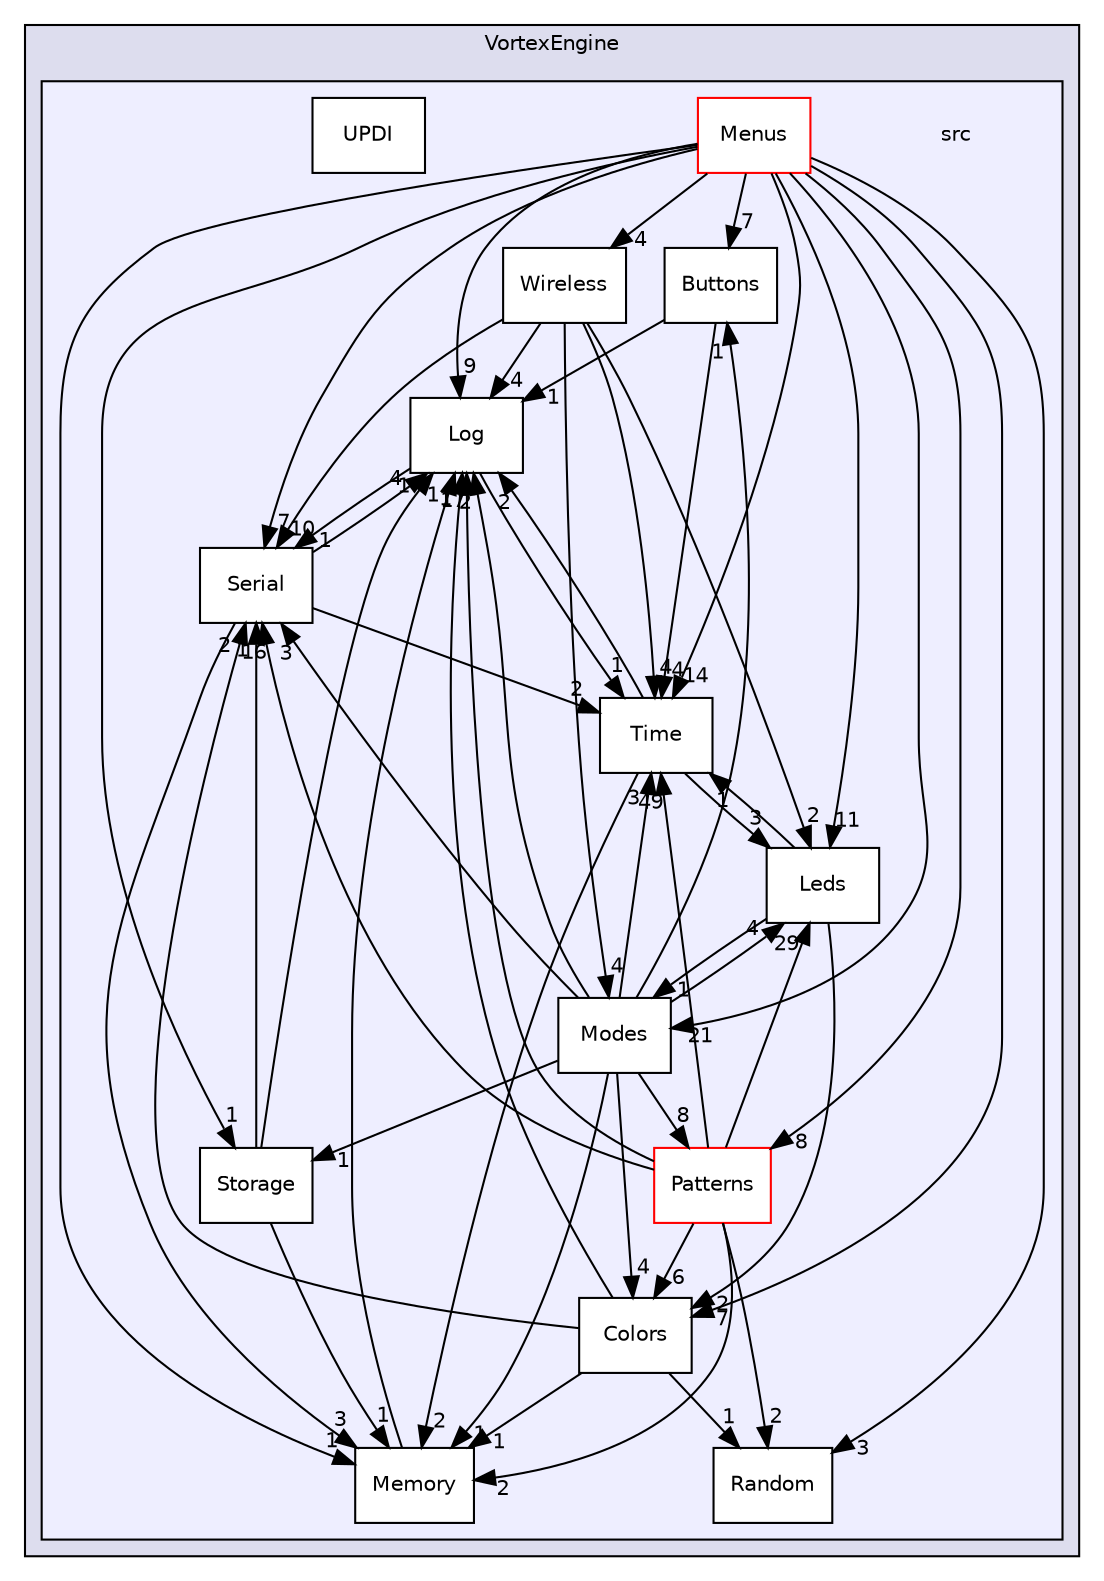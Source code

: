digraph "VortexEngine/src" {
  bgcolor=transparent;
  compound=true
  node [ fontsize="10", fontname="Helvetica"];
  edge [ labelfontsize="10", labelfontname="Helvetica"];
  subgraph clusterdir_cfa97f0e2c08f470d5e70542e8b74b9a {
    graph [ bgcolor="#ddddee", pencolor="black", label="VortexEngine" fontname="Helvetica", fontsize="10", URL="dir_cfa97f0e2c08f470d5e70542e8b74b9a.html"]
  subgraph clusterdir_df02266255841645c523fab960c9ed1d {
    graph [ bgcolor="#eeeeff", pencolor="black", label="" URL="dir_df02266255841645c523fab960c9ed1d.html"];
    dir_df02266255841645c523fab960c9ed1d [shape=plaintext label="src"];
    dir_ff5a4dc0324506fcdfb8f8f681f9dae7 [shape=box label="Buttons" color="black" fillcolor="white" style="filled" URL="dir_ff5a4dc0324506fcdfb8f8f681f9dae7.html"];
    dir_ce91f970b513fb5ff406625265505b14 [shape=box label="Colors" color="black" fillcolor="white" style="filled" URL="dir_ce91f970b513fb5ff406625265505b14.html"];
    dir_60d51ee7315d72413f26211ac43a217e [shape=box label="Leds" color="black" fillcolor="white" style="filled" URL="dir_60d51ee7315d72413f26211ac43a217e.html"];
    dir_9a5c88f87170865d940dc95c76676edb [shape=box label="Log" color="black" fillcolor="white" style="filled" URL="dir_9a5c88f87170865d940dc95c76676edb.html"];
    dir_7e29431de6169dbb5f5ee7a990ed2b16 [shape=box label="Memory" color="black" fillcolor="white" style="filled" URL="dir_7e29431de6169dbb5f5ee7a990ed2b16.html"];
    dir_7e4d93e079ad601e0006c23ac3d37255 [shape=box label="Menus" color="red" fillcolor="white" style="filled" URL="dir_7e4d93e079ad601e0006c23ac3d37255.html"];
    dir_4d7f8bf987ecca6ad9438e8e8937cf95 [shape=box label="Modes" color="black" fillcolor="white" style="filled" URL="dir_4d7f8bf987ecca6ad9438e8e8937cf95.html"];
    dir_d3731d706719beb3d6001df5dcff2644 [shape=box label="Patterns" color="red" fillcolor="white" style="filled" URL="dir_d3731d706719beb3d6001df5dcff2644.html"];
    dir_77968f70279e8f688919023f4af8a16f [shape=box label="Random" color="black" fillcolor="white" style="filled" URL="dir_77968f70279e8f688919023f4af8a16f.html"];
    dir_cabf3d63e98569a74ecb960b83c4a15b [shape=box label="Serial" color="black" fillcolor="white" style="filled" URL="dir_cabf3d63e98569a74ecb960b83c4a15b.html"];
    dir_61b212e579fd471c490a116dc3a4c8cf [shape=box label="Storage" color="black" fillcolor="white" style="filled" URL="dir_61b212e579fd471c490a116dc3a4c8cf.html"];
    dir_63ce3ba067bdf35a8f7c780ac03d51a3 [shape=box label="Time" color="black" fillcolor="white" style="filled" URL="dir_63ce3ba067bdf35a8f7c780ac03d51a3.html"];
    dir_46a8953c3478abb17f58b376527710dd [shape=box label="UPDI" color="black" fillcolor="white" style="filled" URL="dir_46a8953c3478abb17f58b376527710dd.html"];
    dir_1d79b4615f725ce6e1b38311d89b4d4f [shape=box label="Wireless" color="black" fillcolor="white" style="filled" URL="dir_1d79b4615f725ce6e1b38311d89b4d4f.html"];
  }
  }
  dir_d3731d706719beb3d6001df5dcff2644->dir_cabf3d63e98569a74ecb960b83c4a15b [headlabel="16", labeldistance=1.5 headhref="dir_000010_000015.html"];
  dir_d3731d706719beb3d6001df5dcff2644->dir_63ce3ba067bdf35a8f7c780ac03d51a3 [headlabel="49", labeldistance=1.5 headhref="dir_000010_000017.html"];
  dir_d3731d706719beb3d6001df5dcff2644->dir_9a5c88f87170865d940dc95c76676edb [headlabel="17", labeldistance=1.5 headhref="dir_000010_000005.html"];
  dir_d3731d706719beb3d6001df5dcff2644->dir_7e29431de6169dbb5f5ee7a990ed2b16 [headlabel="2", labeldistance=1.5 headhref="dir_000010_000006.html"];
  dir_d3731d706719beb3d6001df5dcff2644->dir_60d51ee7315d72413f26211ac43a217e [headlabel="29", labeldistance=1.5 headhref="dir_000010_000004.html"];
  dir_d3731d706719beb3d6001df5dcff2644->dir_ce91f970b513fb5ff406625265505b14 [headlabel="6", labeldistance=1.5 headhref="dir_000010_000003.html"];
  dir_d3731d706719beb3d6001df5dcff2644->dir_77968f70279e8f688919023f4af8a16f [headlabel="2", labeldistance=1.5 headhref="dir_000010_000014.html"];
  dir_1d79b4615f725ce6e1b38311d89b4d4f->dir_cabf3d63e98569a74ecb960b83c4a15b [headlabel="10", labeldistance=1.5 headhref="dir_000019_000015.html"];
  dir_1d79b4615f725ce6e1b38311d89b4d4f->dir_63ce3ba067bdf35a8f7c780ac03d51a3 [headlabel="4", labeldistance=1.5 headhref="dir_000019_000017.html"];
  dir_1d79b4615f725ce6e1b38311d89b4d4f->dir_4d7f8bf987ecca6ad9438e8e8937cf95 [headlabel="4", labeldistance=1.5 headhref="dir_000019_000009.html"];
  dir_1d79b4615f725ce6e1b38311d89b4d4f->dir_9a5c88f87170865d940dc95c76676edb [headlabel="4", labeldistance=1.5 headhref="dir_000019_000005.html"];
  dir_1d79b4615f725ce6e1b38311d89b4d4f->dir_60d51ee7315d72413f26211ac43a217e [headlabel="2", labeldistance=1.5 headhref="dir_000019_000004.html"];
  dir_cabf3d63e98569a74ecb960b83c4a15b->dir_63ce3ba067bdf35a8f7c780ac03d51a3 [headlabel="2", labeldistance=1.5 headhref="dir_000015_000017.html"];
  dir_cabf3d63e98569a74ecb960b83c4a15b->dir_9a5c88f87170865d940dc95c76676edb [headlabel="4", labeldistance=1.5 headhref="dir_000015_000005.html"];
  dir_cabf3d63e98569a74ecb960b83c4a15b->dir_7e29431de6169dbb5f5ee7a990ed2b16 [headlabel="3", labeldistance=1.5 headhref="dir_000015_000006.html"];
  dir_61b212e579fd471c490a116dc3a4c8cf->dir_cabf3d63e98569a74ecb960b83c4a15b [headlabel="1", labeldistance=1.5 headhref="dir_000016_000015.html"];
  dir_61b212e579fd471c490a116dc3a4c8cf->dir_9a5c88f87170865d940dc95c76676edb [headlabel="1", labeldistance=1.5 headhref="dir_000016_000005.html"];
  dir_61b212e579fd471c490a116dc3a4c8cf->dir_7e29431de6169dbb5f5ee7a990ed2b16 [headlabel="1", labeldistance=1.5 headhref="dir_000016_000006.html"];
  dir_63ce3ba067bdf35a8f7c780ac03d51a3->dir_9a5c88f87170865d940dc95c76676edb [headlabel="2", labeldistance=1.5 headhref="dir_000017_000005.html"];
  dir_63ce3ba067bdf35a8f7c780ac03d51a3->dir_7e29431de6169dbb5f5ee7a990ed2b16 [headlabel="2", labeldistance=1.5 headhref="dir_000017_000006.html"];
  dir_63ce3ba067bdf35a8f7c780ac03d51a3->dir_60d51ee7315d72413f26211ac43a217e [headlabel="3", labeldistance=1.5 headhref="dir_000017_000004.html"];
  dir_4d7f8bf987ecca6ad9438e8e8937cf95->dir_d3731d706719beb3d6001df5dcff2644 [headlabel="8", labeldistance=1.5 headhref="dir_000009_000010.html"];
  dir_4d7f8bf987ecca6ad9438e8e8937cf95->dir_cabf3d63e98569a74ecb960b83c4a15b [headlabel="3", labeldistance=1.5 headhref="dir_000009_000015.html"];
  dir_4d7f8bf987ecca6ad9438e8e8937cf95->dir_61b212e579fd471c490a116dc3a4c8cf [headlabel="1", labeldistance=1.5 headhref="dir_000009_000016.html"];
  dir_4d7f8bf987ecca6ad9438e8e8937cf95->dir_63ce3ba067bdf35a8f7c780ac03d51a3 [headlabel="3", labeldistance=1.5 headhref="dir_000009_000017.html"];
  dir_4d7f8bf987ecca6ad9438e8e8937cf95->dir_9a5c88f87170865d940dc95c76676edb [headlabel="2", labeldistance=1.5 headhref="dir_000009_000005.html"];
  dir_4d7f8bf987ecca6ad9438e8e8937cf95->dir_7e29431de6169dbb5f5ee7a990ed2b16 [headlabel="1", labeldistance=1.5 headhref="dir_000009_000006.html"];
  dir_4d7f8bf987ecca6ad9438e8e8937cf95->dir_60d51ee7315d72413f26211ac43a217e [headlabel="4", labeldistance=1.5 headhref="dir_000009_000004.html"];
  dir_4d7f8bf987ecca6ad9438e8e8937cf95->dir_ce91f970b513fb5ff406625265505b14 [headlabel="4", labeldistance=1.5 headhref="dir_000009_000003.html"];
  dir_4d7f8bf987ecca6ad9438e8e8937cf95->dir_ff5a4dc0324506fcdfb8f8f681f9dae7 [headlabel="1", labeldistance=1.5 headhref="dir_000009_000002.html"];
  dir_9a5c88f87170865d940dc95c76676edb->dir_cabf3d63e98569a74ecb960b83c4a15b [headlabel="1", labeldistance=1.5 headhref="dir_000005_000015.html"];
  dir_9a5c88f87170865d940dc95c76676edb->dir_63ce3ba067bdf35a8f7c780ac03d51a3 [headlabel="1", labeldistance=1.5 headhref="dir_000005_000017.html"];
  dir_7e29431de6169dbb5f5ee7a990ed2b16->dir_9a5c88f87170865d940dc95c76676edb [headlabel="1", labeldistance=1.5 headhref="dir_000006_000005.html"];
  dir_60d51ee7315d72413f26211ac43a217e->dir_63ce3ba067bdf35a8f7c780ac03d51a3 [headlabel="1", labeldistance=1.5 headhref="dir_000004_000017.html"];
  dir_60d51ee7315d72413f26211ac43a217e->dir_4d7f8bf987ecca6ad9438e8e8937cf95 [headlabel="1", labeldistance=1.5 headhref="dir_000004_000009.html"];
  dir_60d51ee7315d72413f26211ac43a217e->dir_ce91f970b513fb5ff406625265505b14 [headlabel="2", labeldistance=1.5 headhref="dir_000004_000003.html"];
  dir_ce91f970b513fb5ff406625265505b14->dir_cabf3d63e98569a74ecb960b83c4a15b [headlabel="2", labeldistance=1.5 headhref="dir_000003_000015.html"];
  dir_ce91f970b513fb5ff406625265505b14->dir_9a5c88f87170865d940dc95c76676edb [headlabel="1", labeldistance=1.5 headhref="dir_000003_000005.html"];
  dir_ce91f970b513fb5ff406625265505b14->dir_7e29431de6169dbb5f5ee7a990ed2b16 [headlabel="1", labeldistance=1.5 headhref="dir_000003_000006.html"];
  dir_ce91f970b513fb5ff406625265505b14->dir_77968f70279e8f688919023f4af8a16f [headlabel="1", labeldistance=1.5 headhref="dir_000003_000014.html"];
  dir_7e4d93e079ad601e0006c23ac3d37255->dir_d3731d706719beb3d6001df5dcff2644 [headlabel="8", labeldistance=1.5 headhref="dir_000007_000010.html"];
  dir_7e4d93e079ad601e0006c23ac3d37255->dir_1d79b4615f725ce6e1b38311d89b4d4f [headlabel="4", labeldistance=1.5 headhref="dir_000007_000019.html"];
  dir_7e4d93e079ad601e0006c23ac3d37255->dir_cabf3d63e98569a74ecb960b83c4a15b [headlabel="7", labeldistance=1.5 headhref="dir_000007_000015.html"];
  dir_7e4d93e079ad601e0006c23ac3d37255->dir_61b212e579fd471c490a116dc3a4c8cf [headlabel="1", labeldistance=1.5 headhref="dir_000007_000016.html"];
  dir_7e4d93e079ad601e0006c23ac3d37255->dir_63ce3ba067bdf35a8f7c780ac03d51a3 [headlabel="14", labeldistance=1.5 headhref="dir_000007_000017.html"];
  dir_7e4d93e079ad601e0006c23ac3d37255->dir_4d7f8bf987ecca6ad9438e8e8937cf95 [headlabel="21", labeldistance=1.5 headhref="dir_000007_000009.html"];
  dir_7e4d93e079ad601e0006c23ac3d37255->dir_9a5c88f87170865d940dc95c76676edb [headlabel="9", labeldistance=1.5 headhref="dir_000007_000005.html"];
  dir_7e4d93e079ad601e0006c23ac3d37255->dir_7e29431de6169dbb5f5ee7a990ed2b16 [headlabel="1", labeldistance=1.5 headhref="dir_000007_000006.html"];
  dir_7e4d93e079ad601e0006c23ac3d37255->dir_60d51ee7315d72413f26211ac43a217e [headlabel="11", labeldistance=1.5 headhref="dir_000007_000004.html"];
  dir_7e4d93e079ad601e0006c23ac3d37255->dir_ce91f970b513fb5ff406625265505b14 [headlabel="7", labeldistance=1.5 headhref="dir_000007_000003.html"];
  dir_7e4d93e079ad601e0006c23ac3d37255->dir_ff5a4dc0324506fcdfb8f8f681f9dae7 [headlabel="7", labeldistance=1.5 headhref="dir_000007_000002.html"];
  dir_7e4d93e079ad601e0006c23ac3d37255->dir_77968f70279e8f688919023f4af8a16f [headlabel="3", labeldistance=1.5 headhref="dir_000007_000014.html"];
  dir_ff5a4dc0324506fcdfb8f8f681f9dae7->dir_63ce3ba067bdf35a8f7c780ac03d51a3 [headlabel="4", labeldistance=1.5 headhref="dir_000002_000017.html"];
  dir_ff5a4dc0324506fcdfb8f8f681f9dae7->dir_9a5c88f87170865d940dc95c76676edb [headlabel="1", labeldistance=1.5 headhref="dir_000002_000005.html"];
}
